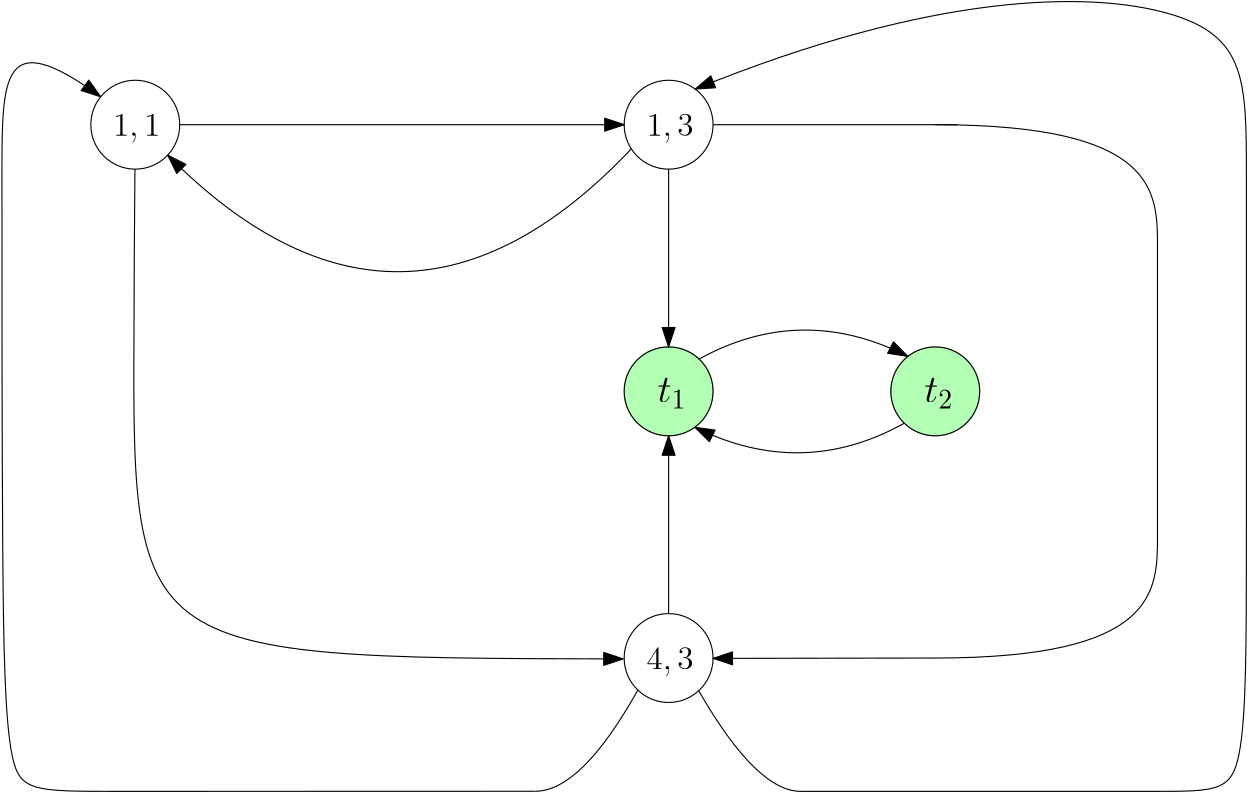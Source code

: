 <?xml version="1.0"?>
<!DOCTYPE ipe SYSTEM "ipe.dtd">
<ipe version="70206" creator="Ipe 7.2.6">
<info created="D:20170704155948" modified="D:20170705143636"/>
<ipestyle name="basic">
<symbol name="arrow/arc(spx)">
<path stroke="sym-stroke" fill="sym-stroke" pen="sym-pen">
0 0 m
-1 0.333 l
-1 -0.333 l
h
</path>
</symbol>
<symbol name="arrow/farc(spx)">
<path stroke="sym-stroke" fill="white" pen="sym-pen">
0 0 m
-1 0.333 l
-1 -0.333 l
h
</path>
</symbol>
<symbol name="arrow/ptarc(spx)">
<path stroke="sym-stroke" fill="sym-stroke" pen="sym-pen">
0 0 m
-1 0.333 l
-0.8 0 l
-1 -0.333 l
h
</path>
</symbol>
<symbol name="arrow/fptarc(spx)">
<path stroke="sym-stroke" fill="white" pen="sym-pen">
0 0 m
-1 0.333 l
-0.8 0 l
-1 -0.333 l
h
</path>
</symbol>
<symbol name="mark/circle(sx)" transformations="translations">
<path fill="sym-stroke">
0.6 0 0 0.6 0 0 e
0.4 0 0 0.4 0 0 e
</path>
</symbol>
<symbol name="mark/disk(sx)" transformations="translations">
<path fill="sym-stroke">
0.6 0 0 0.6 0 0 e
</path>
</symbol>
<symbol name="mark/fdisk(sfx)" transformations="translations">
<group>
<path fill="sym-fill">
0.5 0 0 0.5 0 0 e
</path>
<path fill="sym-stroke" fillrule="eofill">
0.6 0 0 0.6 0 0 e
0.4 0 0 0.4 0 0 e
</path>
</group>
</symbol>
<symbol name="mark/box(sx)" transformations="translations">
<path fill="sym-stroke" fillrule="eofill">
-0.6 -0.6 m
0.6 -0.6 l
0.6 0.6 l
-0.6 0.6 l
h
-0.4 -0.4 m
0.4 -0.4 l
0.4 0.4 l
-0.4 0.4 l
h
</path>
</symbol>
<symbol name="mark/square(sx)" transformations="translations">
<path fill="sym-stroke">
-0.6 -0.6 m
0.6 -0.6 l
0.6 0.6 l
-0.6 0.6 l
h
</path>
</symbol>
<symbol name="mark/fsquare(sfx)" transformations="translations">
<group>
<path fill="sym-fill">
-0.5 -0.5 m
0.5 -0.5 l
0.5 0.5 l
-0.5 0.5 l
h
</path>
<path fill="sym-stroke" fillrule="eofill">
-0.6 -0.6 m
0.6 -0.6 l
0.6 0.6 l
-0.6 0.6 l
h
-0.4 -0.4 m
0.4 -0.4 l
0.4 0.4 l
-0.4 0.4 l
h
</path>
</group>
</symbol>
<symbol name="mark/cross(sx)" transformations="translations">
<group>
<path fill="sym-stroke">
-0.43 -0.57 m
0.57 0.43 l
0.43 0.57 l
-0.57 -0.43 l
h
</path>
<path fill="sym-stroke">
-0.43 0.57 m
0.57 -0.43 l
0.43 -0.57 l
-0.57 0.43 l
h
</path>
</group>
</symbol>
<symbol name="arrow/fnormal(spx)">
<path stroke="sym-stroke" fill="white" pen="sym-pen">
0 0 m
-1 0.333 l
-1 -0.333 l
h
</path>
</symbol>
<symbol name="arrow/pointed(spx)">
<path stroke="sym-stroke" fill="sym-stroke" pen="sym-pen">
0 0 m
-1 0.333 l
-0.8 0 l
-1 -0.333 l
h
</path>
</symbol>
<symbol name="arrow/fpointed(spx)">
<path stroke="sym-stroke" fill="white" pen="sym-pen">
0 0 m
-1 0.333 l
-0.8 0 l
-1 -0.333 l
h
</path>
</symbol>
<symbol name="arrow/linear(spx)">
<path stroke="sym-stroke" pen="sym-pen">
-1 0.333 m
0 0 l
-1 -0.333 l
</path>
</symbol>
<symbol name="arrow/fdouble(spx)">
<path stroke="sym-stroke" fill="white" pen="sym-pen">
0 0 m
-1 0.333 l
-1 -0.333 l
h
-1 0 m
-2 0.333 l
-2 -0.333 l
h
</path>
</symbol>
<symbol name="arrow/double(spx)">
<path stroke="sym-stroke" fill="sym-stroke" pen="sym-pen">
0 0 m
-1 0.333 l
-1 -0.333 l
h
-1 0 m
-2 0.333 l
-2 -0.333 l
h
</path>
</symbol>
<pen name="heavier" value="0.8"/>
<pen name="fat" value="1.2"/>
<pen name="ultrafat" value="2"/>
<symbolsize name="large" value="5"/>
<symbolsize name="small" value="2"/>
<symbolsize name="tiny" value="1.1"/>
<arrowsize name="large" value="10"/>
<arrowsize name="small" value="5"/>
<arrowsize name="tiny" value="3"/>
<color name="red" value="1 0 0"/>
<color name="green" value="0 1 0"/>
<color name="blue" value="0 0 1"/>
<color name="yellow" value="1 1 0"/>
<color name="orange" value="1 0.647 0"/>
<color name="gold" value="1 0.843 0"/>
<color name="purple" value="0.627 0.125 0.941"/>
<color name="gray" value="0.745"/>
<color name="brown" value="0.647 0.165 0.165"/>
<color name="navy" value="0 0 0.502"/>
<color name="pink" value="1 0.753 0.796"/>
<color name="seagreen" value="0.18 0.545 0.341"/>
<color name="turquoise" value="0.251 0.878 0.816"/>
<color name="violet" value="0.933 0.51 0.933"/>
<color name="darkblue" value="0 0 0.545"/>
<color name="darkcyan" value="0 0.545 0.545"/>
<color name="darkgray" value="0.663"/>
<color name="darkgreen" value="0 0.392 0"/>
<color name="darkmagenta" value="0.545 0 0.545"/>
<color name="darkorange" value="1 0.549 0"/>
<color name="darkred" value="0.545 0 0"/>
<color name="lightblue" value="0.678 0.847 0.902"/>
<color name="lightcyan" value="0.878 1 1"/>
<color name="lightgray" value="0.827"/>
<color name="lightgreen" value="0.565 0.933 0.565"/>
<color name="lightyellow" value="1 1 0.878"/>
<dashstyle name="dashed" value="[4] 0"/>
<dashstyle name="dotted" value="[1 3] 0"/>
<dashstyle name="dash dotted" value="[4 2 1 2] 0"/>
<dashstyle name="dash dot dotted" value="[4 2 1 2 1 2] 0"/>
<textsize name="large" value="\large"/>
<textsize name="Large" value="\Large"/>
<textsize name="LARGE" value="\LARGE"/>
<textsize name="huge" value="\huge"/>
<textsize name="Huge" value="\Huge"/>
<textsize name="small" value="\small"/>
<textsize name="footnote" value="\footnotesize"/>
<textsize name="tiny" value="\tiny"/>
<textstyle name="center" begin="\begin{center}" end="\end{center}"/>
<textstyle name="itemize" begin="\begin{itemize}" end="\end{itemize}"/>
<textstyle name="item" begin="\begin{itemize}\item{}" end="\end{itemize}"/>
<gridsize name="4 pts" value="4"/>
<gridsize name="8 pts (~3 mm)" value="8"/>
<gridsize name="16 pts (~6 mm)" value="16"/>
<gridsize name="32 pts (~12 mm)" value="32"/>
<gridsize name="10 pts (~3.5 mm)" value="10"/>
<gridsize name="20 pts (~7 mm)" value="20"/>
<gridsize name="14 pts (~5 mm)" value="14"/>
<gridsize name="28 pts (~10 mm)" value="28"/>
<gridsize name="56 pts (~20 mm)" value="56"/>
<anglesize name="90 deg" value="90"/>
<anglesize name="60 deg" value="60"/>
<anglesize name="45 deg" value="45"/>
<anglesize name="30 deg" value="30"/>
<anglesize name="22.5 deg" value="22.5"/>
<opacity name="10%" value="0.1"/>
<opacity name="30%" value="0.3"/>
<opacity name="50%" value="0.5"/>
<opacity name="75%" value="0.75"/>
<tiling name="falling" angle="-60" step="4" width="1"/>
<tiling name="rising" angle="30" step="4" width="1"/>
</ipestyle>
<page>
<layer name="alpha"/>
<view layers="alpha" active="alpha"/>
<text layer="alpha" matrix="1 0 0 1 -16 -4" transformations="translations" pos="72 784" stroke="black" type="label" width="16.95" height="7.709" depth="2.32" valign="baseline" size="large" style="math">1,1</text>
<path matrix="1 0 0 1 -16 0" stroke="black">
16 0 0 16 80 784 e
</path>
<text matrix="1 0 0 1 20 4" transformations="translations" pos="228 776" stroke="black" type="label" width="16.95" height="7.709" depth="2.32" valign="baseline" size="large" style="math">1,3</text>
<path matrix="1 0 0 1 16 0" stroke="black">
16 0 0 16 240 784 e
</path>
<path matrix="1 0 0 1 16 0" stroke="black" fill="green" opacity="30%">
16 0 0 16 240 688 e
</path>
<text matrix="1 0 0 1 16 0" transformations="translations" pos="236 684" stroke="black" type="label" width="10.552" height="8.826" depth="2.15" valign="baseline" size="Large" style="math">t_1</text>
<path matrix="1 0 0 1 16 0" stroke="black">
16 0 0 16 240 688 e
</path>
<path matrix="1 0 0 1 112 0" stroke="black" fill="green" opacity="30%">
16 0 0 16 240 688 e
</path>
<text matrix="1 0 0 1 112 0" transformations="translations" pos="236 684" stroke="black" type="label" width="10.552" height="8.826" depth="2.15" valign="baseline" size="Large" style="math">t_2</text>
<path matrix="1 0 0 1 112 0" stroke="black">
16 0 0 16 240 688 e
</path>
<text matrix="1 0 0 1 20 -188" transformations="translations" pos="228 776" stroke="black" type="label" width="16.95" height="7.709" depth="2.32" valign="baseline" size="large" style="math">4,3</text>
<path matrix="1 0 0 1 16 -192" stroke="black">
16 0 0 16 240 784 e
</path>
<path stroke="black" arrow="normal/normal">
352 784 m
432 784
432 736
432 688
432 640
432 592
352 592 c
272 591.876 l
</path>
<path stroke="black" arrow="normal/normal">
266.971 699.647 m
304 720
342.137 700.598 c
</path>
<path stroke="black" arrow="normal/normal">
340.842 676.532 m
304 656
265.433 675.077 c
</path>
<path stroke="black" arrow="normal/normal">
208.035 544.036 m
144 544
32 544
17.6 544
16 620
16 784
16 820
51.5453 794.044 c
</path>
<path stroke="black" arrow="normal/normal">
304 544 m
368 544
448 544
464 544
464 624
464 784
464 832
352 832
265.571 796.821 c
</path>
<path matrix="1 0 0 1 -0.362362 0.0210056" stroke="black" arrow="normal/normal">
64 736 m
64 592
52 592
240.004 591.659 c
</path>
<path stroke="black">
63.6376 736.021 m
63.8807 768 l
</path>
<path stroke="black" arrow="normal/normal">
80 784 m
240 784 l
</path>
<path stroke="black">
266.84 580.232 m
287.93 543.53
304 544 c
</path>
<path stroke="black">
244.92 580.457 m
224.565 544.1
208.035 544.036 c
</path>
<path stroke="black" arrow="normal/normal">
256 608 m
256 672 l
</path>
<path stroke="black" arrow="normal/normal">
256 768 m
256 704 l
</path>
<path stroke="black">
272 784 m
360 784 l
</path>
<path stroke="black" arrow="normal/normal">
242.571 775.301 m
160 688
75.662 773.046 c
</path>
</page>
</ipe>
